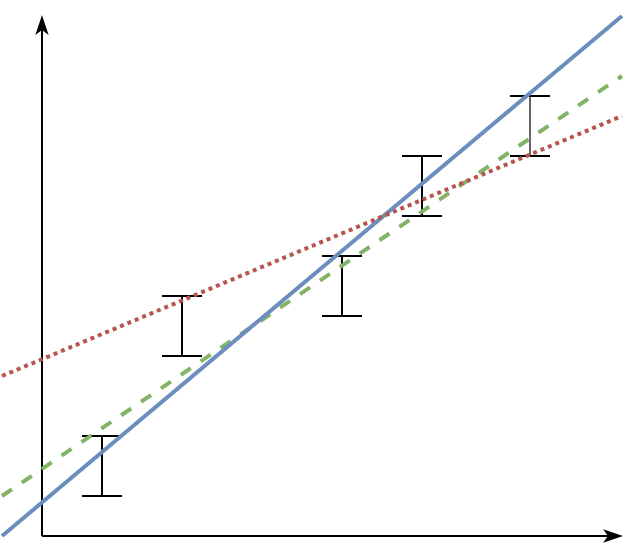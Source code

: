 <mxfile version="13.9.9" type="device"><diagram id="mib4b3q7_OnJBbciKO17" name="Page-1"><mxGraphModel dx="590" dy="335" grid="1" gridSize="10" guides="1" tooltips="1" connect="1" arrows="1" fold="1" page="1" pageScale="1" pageWidth="827" pageHeight="1169" math="0" shadow="0"><root><mxCell id="0"/><mxCell id="1" parent="0"/><mxCell id="qEo5UxhUAZiIOQpun_h0-11" value="" style="endArrow=classicThin;html=1;startArrow=none;startFill=0;endFill=1;" edge="1" parent="1"><mxGeometry width="50" height="50" relative="1" as="geometry"><mxPoint x="160" y="320" as="sourcePoint"/><mxPoint x="160" y="60" as="targetPoint"/></mxGeometry></mxCell><mxCell id="qEo5UxhUAZiIOQpun_h0-12" value="" style="endArrow=classicThin;html=1;startArrow=none;startFill=0;endFill=1;" edge="1" parent="1"><mxGeometry width="50" height="50" relative="1" as="geometry"><mxPoint x="160" y="320" as="sourcePoint"/><mxPoint x="450" y="320" as="targetPoint"/></mxGeometry></mxCell><mxCell id="qEo5UxhUAZiIOQpun_h0-16" value="" style="group;" vertex="1" connectable="0" parent="1"><mxGeometry x="180" y="270" width="20" height="30" as="geometry"/></mxCell><mxCell id="qEo5UxhUAZiIOQpun_h0-13" value="" style="endArrow=none;html=1;" edge="1" parent="qEo5UxhUAZiIOQpun_h0-16"><mxGeometry width="50" height="50" relative="1" as="geometry"><mxPoint x="10" y="30" as="sourcePoint"/><mxPoint x="10" as="targetPoint"/></mxGeometry></mxCell><mxCell id="qEo5UxhUAZiIOQpun_h0-14" value="" style="endArrow=none;html=1;" edge="1" parent="qEo5UxhUAZiIOQpun_h0-16"><mxGeometry width="50" height="50" relative="1" as="geometry"><mxPoint y="30" as="sourcePoint"/><mxPoint x="20" y="30" as="targetPoint"/></mxGeometry></mxCell><mxCell id="qEo5UxhUAZiIOQpun_h0-15" value="" style="endArrow=none;html=1;" edge="1" parent="qEo5UxhUAZiIOQpun_h0-16"><mxGeometry width="50" height="50" relative="1" as="geometry"><mxPoint as="sourcePoint"/><mxPoint x="20" as="targetPoint"/></mxGeometry></mxCell><mxCell id="qEo5UxhUAZiIOQpun_h0-17" value="" style="group;" vertex="1" connectable="0" parent="1"><mxGeometry x="220" y="200" width="20" height="30" as="geometry"/></mxCell><mxCell id="qEo5UxhUAZiIOQpun_h0-18" value="" style="endArrow=none;html=1;" edge="1" parent="qEo5UxhUAZiIOQpun_h0-17"><mxGeometry width="50" height="50" relative="1" as="geometry"><mxPoint x="10" y="30" as="sourcePoint"/><mxPoint x="10" as="targetPoint"/></mxGeometry></mxCell><mxCell id="qEo5UxhUAZiIOQpun_h0-19" value="" style="endArrow=none;html=1;" edge="1" parent="qEo5UxhUAZiIOQpun_h0-17"><mxGeometry width="50" height="50" relative="1" as="geometry"><mxPoint y="30" as="sourcePoint"/><mxPoint x="20" y="30" as="targetPoint"/></mxGeometry></mxCell><mxCell id="qEo5UxhUAZiIOQpun_h0-20" value="" style="endArrow=none;html=1;" edge="1" parent="qEo5UxhUAZiIOQpun_h0-17"><mxGeometry width="50" height="50" relative="1" as="geometry"><mxPoint as="sourcePoint"/><mxPoint x="20" as="targetPoint"/></mxGeometry></mxCell><mxCell id="qEo5UxhUAZiIOQpun_h0-21" value="" style="group;" vertex="1" connectable="0" parent="1"><mxGeometry x="300" y="180" width="20" height="30" as="geometry"/></mxCell><mxCell id="qEo5UxhUAZiIOQpun_h0-22" value="" style="endArrow=none;html=1;" edge="1" parent="qEo5UxhUAZiIOQpun_h0-21"><mxGeometry width="50" height="50" relative="1" as="geometry"><mxPoint x="10" y="30" as="sourcePoint"/><mxPoint x="10" as="targetPoint"/></mxGeometry></mxCell><mxCell id="qEo5UxhUAZiIOQpun_h0-23" value="" style="endArrow=none;html=1;" edge="1" parent="qEo5UxhUAZiIOQpun_h0-21"><mxGeometry width="50" height="50" relative="1" as="geometry"><mxPoint y="30" as="sourcePoint"/><mxPoint x="20" y="30" as="targetPoint"/></mxGeometry></mxCell><mxCell id="qEo5UxhUAZiIOQpun_h0-24" value="" style="endArrow=none;html=1;" edge="1" parent="qEo5UxhUAZiIOQpun_h0-21"><mxGeometry width="50" height="50" relative="1" as="geometry"><mxPoint as="sourcePoint"/><mxPoint x="20" as="targetPoint"/></mxGeometry></mxCell><mxCell id="qEo5UxhUAZiIOQpun_h0-25" value="" style="group;" vertex="1" connectable="0" parent="1"><mxGeometry x="340" y="130" width="20" height="30" as="geometry"/></mxCell><mxCell id="qEo5UxhUAZiIOQpun_h0-26" value="" style="endArrow=none;html=1;" edge="1" parent="qEo5UxhUAZiIOQpun_h0-25"><mxGeometry width="50" height="50" relative="1" as="geometry"><mxPoint x="10" y="30" as="sourcePoint"/><mxPoint x="10" as="targetPoint"/></mxGeometry></mxCell><mxCell id="qEo5UxhUAZiIOQpun_h0-27" value="" style="endArrow=none;html=1;" edge="1" parent="qEo5UxhUAZiIOQpun_h0-25"><mxGeometry width="50" height="50" relative="1" as="geometry"><mxPoint y="30" as="sourcePoint"/><mxPoint x="20" y="30" as="targetPoint"/></mxGeometry></mxCell><mxCell id="qEo5UxhUAZiIOQpun_h0-28" value="" style="endArrow=none;html=1;" edge="1" parent="qEo5UxhUAZiIOQpun_h0-25"><mxGeometry width="50" height="50" relative="1" as="geometry"><mxPoint as="sourcePoint"/><mxPoint x="20" as="targetPoint"/></mxGeometry></mxCell><mxCell id="qEo5UxhUAZiIOQpun_h0-29" value="" style="group;" vertex="1" connectable="0" parent="1"><mxGeometry x="394" y="100" width="20" height="30" as="geometry"/></mxCell><mxCell id="qEo5UxhUAZiIOQpun_h0-30" value="" style="endArrow=none;html=1;fillColor=#f5f5f5;strokeColor=#666666;" edge="1" parent="qEo5UxhUAZiIOQpun_h0-29"><mxGeometry width="50" height="50" relative="1" as="geometry"><mxPoint x="10" y="30" as="sourcePoint"/><mxPoint x="10" as="targetPoint"/></mxGeometry></mxCell><mxCell id="qEo5UxhUAZiIOQpun_h0-31" value="" style="endArrow=none;html=1;" edge="1" parent="qEo5UxhUAZiIOQpun_h0-29"><mxGeometry width="50" height="50" relative="1" as="geometry"><mxPoint y="30" as="sourcePoint"/><mxPoint x="20" y="30" as="targetPoint"/></mxGeometry></mxCell><mxCell id="qEo5UxhUAZiIOQpun_h0-32" value="" style="endArrow=none;html=1;" edge="1" parent="qEo5UxhUAZiIOQpun_h0-29"><mxGeometry width="50" height="50" relative="1" as="geometry"><mxPoint as="sourcePoint"/><mxPoint x="20" as="targetPoint"/></mxGeometry></mxCell><mxCell id="qEo5UxhUAZiIOQpun_h0-37" value="" style="endArrow=none;html=1;strokeColor=#82b366;dashed=1;strokeWidth=2;fillColor=#d5e8d4;" edge="1" parent="1"><mxGeometry width="50" height="50" relative="1" as="geometry"><mxPoint x="140" y="300" as="sourcePoint"/><mxPoint x="450" y="90" as="targetPoint"/></mxGeometry></mxCell><mxCell id="qEo5UxhUAZiIOQpun_h0-38" value="" style="endArrow=none;html=1;strokeColor=#6c8ebf;strokeWidth=2;fillColor=#dae8fc;" edge="1" parent="1"><mxGeometry width="50" height="50" relative="1" as="geometry"><mxPoint x="140" y="320" as="sourcePoint"/><mxPoint x="450" y="60" as="targetPoint"/></mxGeometry></mxCell><mxCell id="qEo5UxhUAZiIOQpun_h0-39" value="" style="endArrow=none;html=1;strokeColor=#b85450;strokeWidth=2;fillColor=#f8cecc;dashed=1;dashPattern=1 1;" edge="1" parent="1"><mxGeometry width="50" height="50" relative="1" as="geometry"><mxPoint x="140" y="240" as="sourcePoint"/><mxPoint x="450" y="110" as="targetPoint"/></mxGeometry></mxCell></root></mxGraphModel></diagram></mxfile>
